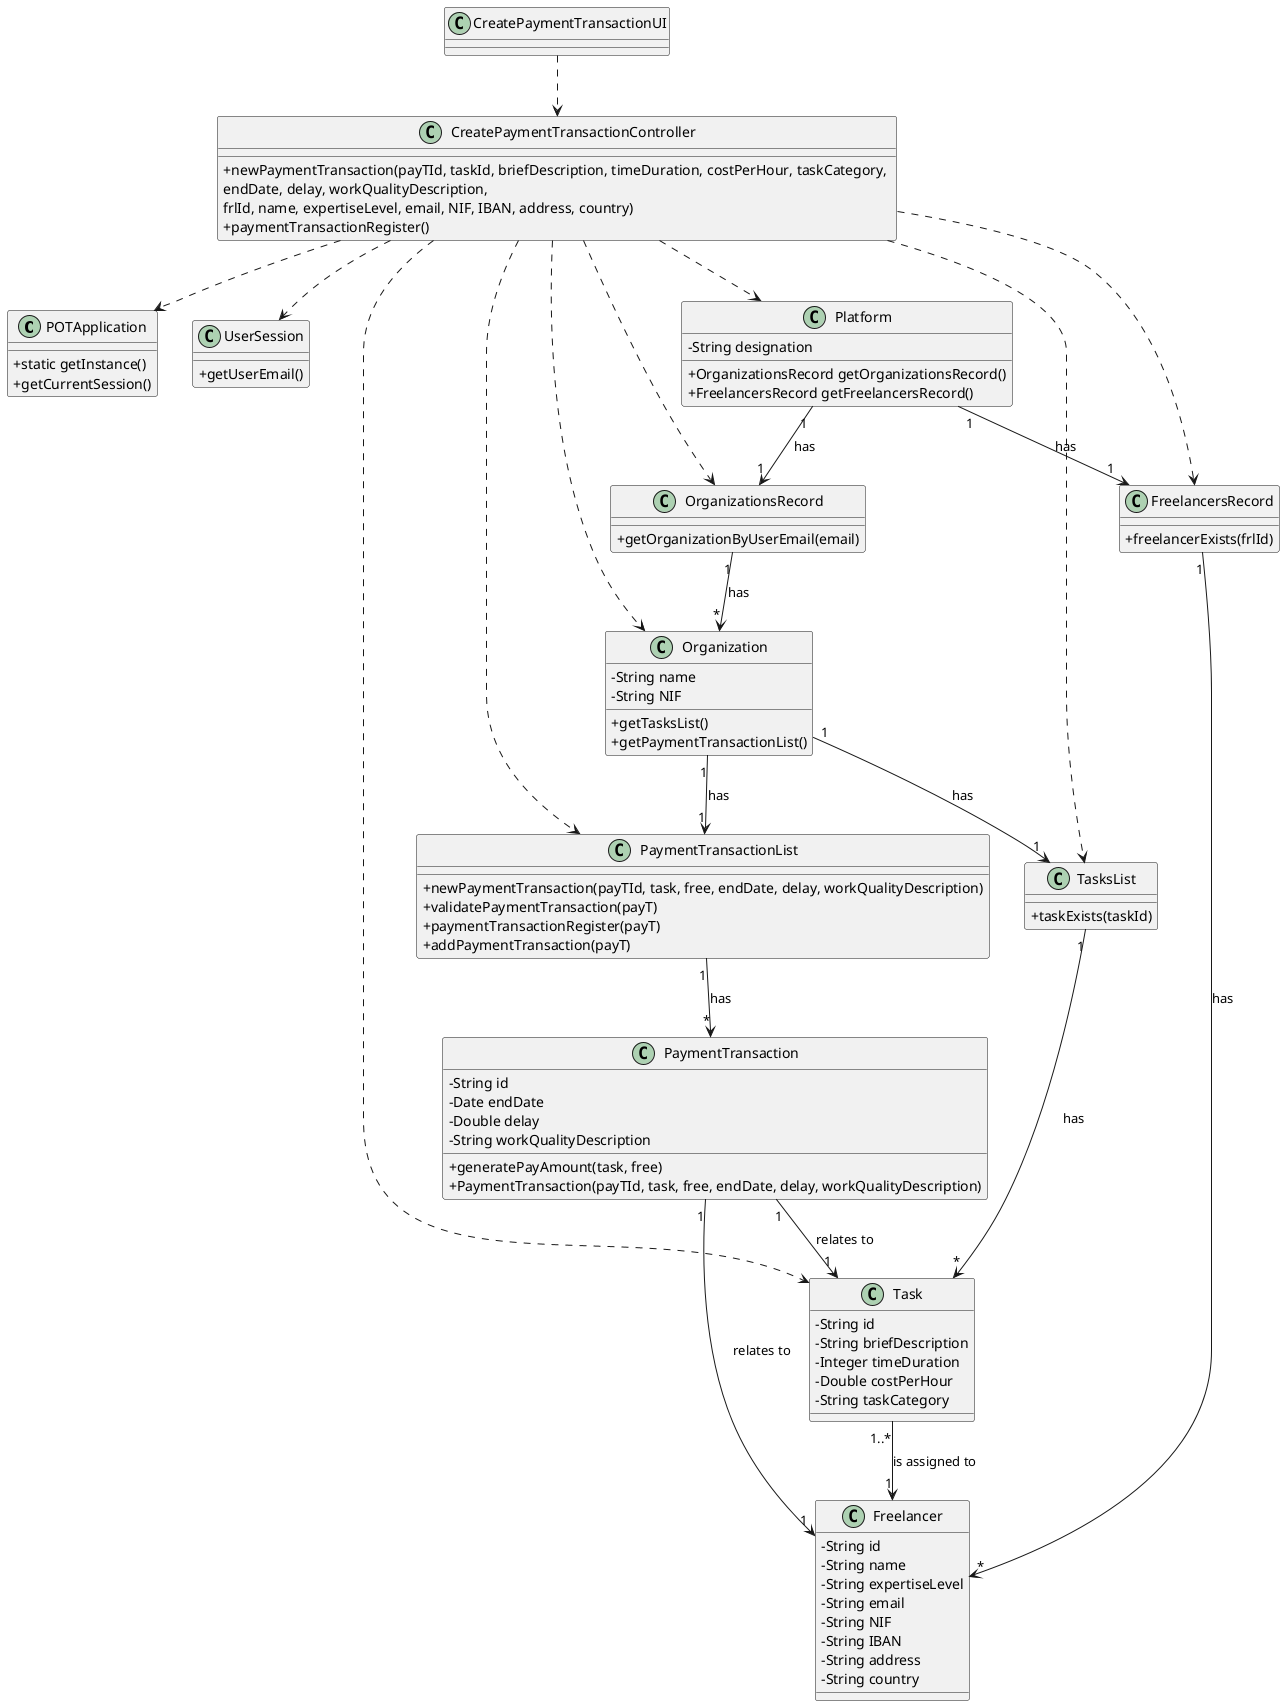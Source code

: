 @startuml
skinparam classAttributeIconSize 0

class POTApplication
{
  +static getInstance()
  +getCurrentSession()
}

class UserSession
{
  +getUserEmail()
}

class Task {
  -String id
  -String briefDescription
  -Integer timeDuration
  -Double costPerHour
  -String taskCategory
}

class Freelancer {
  -String id
  -String name
  -String expertiseLevel
  -String email
  -String NIF
  -String IBAN
  -String address
  -String country
}

class Organization {
  -String name
  -String NIF
  +getTasksList()
  +getPaymentTransactionList()
  
}

class TasksList {
  +taskExists(taskId)
}

class Platform {
  -String designation
  +OrganizationsRecord getOrganizationsRecord()
  +FreelancersRecord getFreelancersRecord()
}

class FreelancersRecord {
  +freelancerExists(frlId)
}

class OrganizationsRecord  {
  +getOrganizationByUserEmail(email)
}

class CreatePaymentTransactionController {
  +newPaymentTransaction(payTId, taskId, briefDescription, timeDuration, costPerHour, taskCategory, \nendDate, delay, workQualityDescription, \nfrlId, name, expertiseLevel, email, NIF, IBAN, address, country)
  +paymentTransactionRegister()
}

class CreatePaymentTransactionUI {
}

class PaymentTransaction{
  -String id
  -Date endDate
  -Double delay
  -String workQualityDescription
  +generatePayAmount(task, free)
  +PaymentTransaction(payTId, task, free, endDate, delay, workQualityDescription)
}

class PaymentTransactionList{
  +newPaymentTransaction(payTId, task, free, endDate, delay, workQualityDescription)
  +validatePaymentTransaction(payT)
  +paymentTransactionRegister(payT)
  +addPaymentTransaction(payT)
}

CreatePaymentTransactionUI ..> CreatePaymentTransactionController
CreatePaymentTransactionController ..> Platform
CreatePaymentTransactionController ..> Task
CreatePaymentTransactionController ..> Organization
CreatePaymentTransactionController ..> POTApplication
CreatePaymentTransactionController ..> UserSession
CreatePaymentTransactionController ..> TasksList
CreatePaymentTransactionController ..> FreelancersRecord
CreatePaymentTransactionController ..> OrganizationsRecord
CreatePaymentTransactionController ..> PaymentTransactionList
Platform "1" --> "1" FreelancersRecord : has
Platform "1" --> "1" OrganizationsRecord : has

FreelancersRecord "1" --> "*" Freelancer : has
OrganizationsRecord "1" --> "*" Organization : has
Organization "1" --> "1" TasksList : has
Organization "1" --> "1" PaymentTransactionList : has
PaymentTransactionList "1" --> "*" PaymentTransaction : has
TasksList "1" --> "*" Task : has
Task "1..*" --> "1" Freelancer : is assigned to

PaymentTransaction "1" --> "1" Freelancer : relates to
PaymentTransaction "1" --> "1" Task : relates to

@enduml